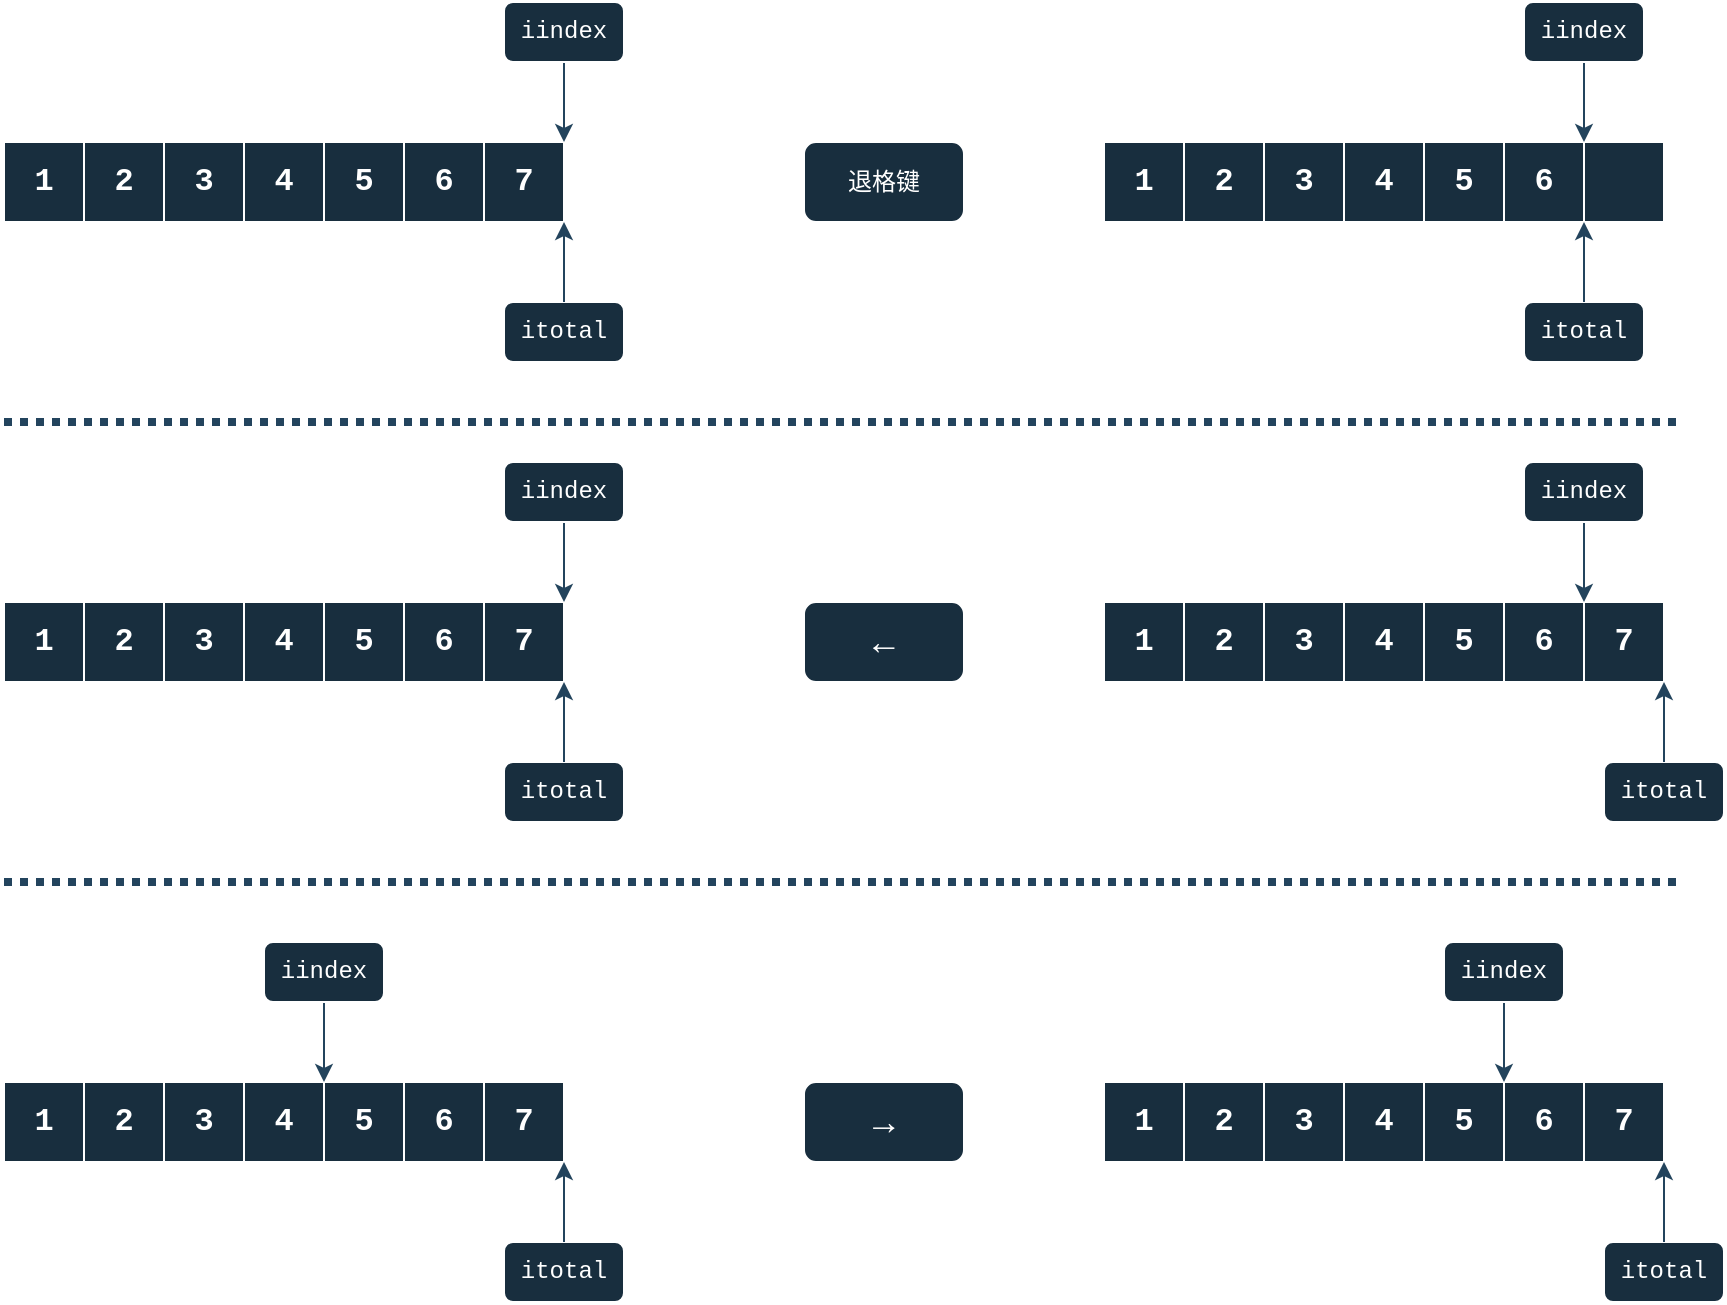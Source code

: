 <mxfile version="26.0.9" pages="2">
  <diagram name="光标控制" id="79_I5truPxdXqHkuWCTW">
    <mxGraphModel dx="1877" dy="621" grid="1" gridSize="10" guides="1" tooltips="1" connect="1" arrows="1" fold="1" page="1" pageScale="1" pageWidth="827" pageHeight="1169" math="0" shadow="0">
      <root>
        <mxCell id="0" />
        <mxCell id="1" parent="0" />
        <mxCell id="I5CgZRe3eb7UIdaAn-5N-1" value="1" style="rounded=0;whiteSpace=wrap;html=1;fontSize=16;fontFamily=Courier New;fontStyle=1;labelBackgroundColor=none;fillColor=#182E3E;strokeColor=#FFFFFF;fontColor=#FFFFFF;" parent="1" vertex="1">
          <mxGeometry y="80" width="40" height="40" as="geometry" />
        </mxCell>
        <mxCell id="I5CgZRe3eb7UIdaAn-5N-2" value="2" style="rounded=0;whiteSpace=wrap;html=1;fontSize=16;fontFamily=Courier New;fontStyle=1;labelBackgroundColor=none;fillColor=#182E3E;strokeColor=#FFFFFF;fontColor=#FFFFFF;" parent="1" vertex="1">
          <mxGeometry x="40" y="80" width="40" height="40" as="geometry" />
        </mxCell>
        <mxCell id="I5CgZRe3eb7UIdaAn-5N-3" value="3" style="rounded=0;whiteSpace=wrap;html=1;fontSize=16;fontFamily=Courier New;fontStyle=1;labelBackgroundColor=none;fillColor=#182E3E;strokeColor=#FFFFFF;fontColor=#FFFFFF;" parent="1" vertex="1">
          <mxGeometry x="80" y="80" width="40" height="40" as="geometry" />
        </mxCell>
        <mxCell id="I5CgZRe3eb7UIdaAn-5N-4" value="4" style="rounded=0;whiteSpace=wrap;html=1;fontSize=16;fontFamily=Courier New;fontStyle=1;labelBackgroundColor=none;fillColor=#182E3E;strokeColor=#FFFFFF;fontColor=#FFFFFF;" parent="1" vertex="1">
          <mxGeometry x="120" y="80" width="40" height="40" as="geometry" />
        </mxCell>
        <mxCell id="I5CgZRe3eb7UIdaAn-5N-5" value="5" style="rounded=0;whiteSpace=wrap;html=1;fontSize=16;fontFamily=Courier New;fontStyle=1;labelBackgroundColor=none;fillColor=#182E3E;strokeColor=#FFFFFF;fontColor=#FFFFFF;" parent="1" vertex="1">
          <mxGeometry x="160" y="80" width="40" height="40" as="geometry" />
        </mxCell>
        <mxCell id="I5CgZRe3eb7UIdaAn-5N-6" value="6" style="rounded=0;whiteSpace=wrap;html=1;fontSize=16;fontFamily=Courier New;fontStyle=1;labelBackgroundColor=none;fillColor=#182E3E;strokeColor=#FFFFFF;fontColor=#FFFFFF;" parent="1" vertex="1">
          <mxGeometry x="200" y="80" width="40" height="40" as="geometry" />
        </mxCell>
        <mxCell id="I5CgZRe3eb7UIdaAn-5N-7" value="7" style="rounded=0;whiteSpace=wrap;html=1;fontSize=16;fontFamily=Courier New;fontStyle=1;labelBackgroundColor=none;fillColor=#182E3E;strokeColor=#FFFFFF;fontColor=#FFFFFF;" parent="1" vertex="1">
          <mxGeometry x="240" y="80" width="40" height="40" as="geometry" />
        </mxCell>
        <mxCell id="I5CgZRe3eb7UIdaAn-5N-8" value="" style="endArrow=classic;html=1;rounded=0;labelBackgroundColor=none;strokeColor=#23445D;fontColor=default;" parent="1" edge="1">
          <mxGeometry width="50" height="50" relative="1" as="geometry">
            <mxPoint x="280" y="40" as="sourcePoint" />
            <mxPoint x="280" y="80" as="targetPoint" />
          </mxGeometry>
        </mxCell>
        <mxCell id="I5CgZRe3eb7UIdaAn-5N-9" value="iindex" style="rounded=1;whiteSpace=wrap;html=1;fontFamily=Courier New;labelBackgroundColor=none;fillColor=#182E3E;strokeColor=#FFFFFF;fontColor=#FFFFFF;" parent="1" vertex="1">
          <mxGeometry x="250" y="10" width="60" height="30" as="geometry" />
        </mxCell>
        <mxCell id="I5CgZRe3eb7UIdaAn-5N-10" value="itotal" style="rounded=1;whiteSpace=wrap;html=1;fontFamily=Courier New;labelBackgroundColor=none;fillColor=#182E3E;strokeColor=#FFFFFF;fontColor=#FFFFFF;" parent="1" vertex="1">
          <mxGeometry x="250" y="160" width="60" height="30" as="geometry" />
        </mxCell>
        <mxCell id="I5CgZRe3eb7UIdaAn-5N-11" value="" style="endArrow=classic;html=1;rounded=0;entryX=1;entryY=1;entryDx=0;entryDy=0;exitX=0.5;exitY=0;exitDx=0;exitDy=0;labelBackgroundColor=none;strokeColor=#23445D;fontColor=default;" parent="1" source="I5CgZRe3eb7UIdaAn-5N-10" target="I5CgZRe3eb7UIdaAn-5N-7" edge="1">
          <mxGeometry width="50" height="50" relative="1" as="geometry">
            <mxPoint x="200" y="150" as="sourcePoint" />
            <mxPoint x="200" y="190" as="targetPoint" />
          </mxGeometry>
        </mxCell>
        <mxCell id="I5CgZRe3eb7UIdaAn-5N-12" value="退格键" style="rounded=1;whiteSpace=wrap;html=1;labelBackgroundColor=none;fillColor=#182E3E;strokeColor=#FFFFFF;fontColor=#FFFFFF;" parent="1" vertex="1">
          <mxGeometry x="400" y="80" width="80" height="40" as="geometry" />
        </mxCell>
        <mxCell id="I5CgZRe3eb7UIdaAn-5N-13" value="1" style="rounded=0;whiteSpace=wrap;html=1;fontSize=16;fontFamily=Courier New;fontStyle=1;labelBackgroundColor=none;fillColor=#182E3E;strokeColor=#FFFFFF;fontColor=#FFFFFF;" parent="1" vertex="1">
          <mxGeometry x="550" y="80" width="40" height="40" as="geometry" />
        </mxCell>
        <mxCell id="I5CgZRe3eb7UIdaAn-5N-14" value="2" style="rounded=0;whiteSpace=wrap;html=1;fontSize=16;fontFamily=Courier New;fontStyle=1;labelBackgroundColor=none;fillColor=#182E3E;strokeColor=#FFFFFF;fontColor=#FFFFFF;" parent="1" vertex="1">
          <mxGeometry x="590" y="80" width="40" height="40" as="geometry" />
        </mxCell>
        <mxCell id="I5CgZRe3eb7UIdaAn-5N-15" value="3" style="rounded=0;whiteSpace=wrap;html=1;fontSize=16;fontFamily=Courier New;fontStyle=1;labelBackgroundColor=none;fillColor=#182E3E;strokeColor=#FFFFFF;fontColor=#FFFFFF;" parent="1" vertex="1">
          <mxGeometry x="630" y="80" width="40" height="40" as="geometry" />
        </mxCell>
        <mxCell id="I5CgZRe3eb7UIdaAn-5N-16" value="4" style="rounded=0;whiteSpace=wrap;html=1;fontSize=16;fontFamily=Courier New;fontStyle=1;labelBackgroundColor=none;fillColor=#182E3E;strokeColor=#FFFFFF;fontColor=#FFFFFF;" parent="1" vertex="1">
          <mxGeometry x="670" y="80" width="40" height="40" as="geometry" />
        </mxCell>
        <mxCell id="I5CgZRe3eb7UIdaAn-5N-17" value="5" style="rounded=0;whiteSpace=wrap;html=1;fontSize=16;fontFamily=Courier New;fontStyle=1;labelBackgroundColor=none;fillColor=#182E3E;strokeColor=#FFFFFF;fontColor=#FFFFFF;" parent="1" vertex="1">
          <mxGeometry x="710" y="80" width="40" height="40" as="geometry" />
        </mxCell>
        <mxCell id="I5CgZRe3eb7UIdaAn-5N-18" value="6" style="rounded=0;whiteSpace=wrap;html=1;fontSize=16;fontFamily=Courier New;fontStyle=1;labelBackgroundColor=none;fillColor=#182E3E;strokeColor=#FFFFFF;fontColor=#FFFFFF;" parent="1" vertex="1">
          <mxGeometry x="750" y="80" width="40" height="40" as="geometry" />
        </mxCell>
        <mxCell id="I5CgZRe3eb7UIdaAn-5N-19" value="" style="rounded=0;whiteSpace=wrap;html=1;fontSize=16;fontFamily=Courier New;fontStyle=1;labelBackgroundColor=none;fillColor=#182E3E;strokeColor=#FFFFFF;fontColor=#FFFFFF;" parent="1" vertex="1">
          <mxGeometry x="790" y="80" width="40" height="40" as="geometry" />
        </mxCell>
        <mxCell id="I5CgZRe3eb7UIdaAn-5N-20" value="" style="endArrow=classic;html=1;rounded=0;entryX=0;entryY=0;entryDx=0;entryDy=0;exitX=0.5;exitY=1;exitDx=0;exitDy=0;labelBackgroundColor=none;strokeColor=#23445D;fontColor=default;" parent="1" source="I5CgZRe3eb7UIdaAn-5N-21" target="I5CgZRe3eb7UIdaAn-5N-19" edge="1">
          <mxGeometry width="50" height="50" relative="1" as="geometry">
            <mxPoint x="827" y="40" as="sourcePoint" />
            <mxPoint x="827" y="80" as="targetPoint" />
          </mxGeometry>
        </mxCell>
        <mxCell id="I5CgZRe3eb7UIdaAn-5N-21" value="iindex" style="rounded=1;whiteSpace=wrap;html=1;fontFamily=Courier New;labelBackgroundColor=none;fillColor=#182E3E;strokeColor=#FFFFFF;fontColor=#FFFFFF;" parent="1" vertex="1">
          <mxGeometry x="760" y="10" width="60" height="30" as="geometry" />
        </mxCell>
        <mxCell id="I5CgZRe3eb7UIdaAn-5N-22" value="itotal" style="rounded=1;whiteSpace=wrap;html=1;fontFamily=Courier New;labelBackgroundColor=none;fillColor=#182E3E;strokeColor=#FFFFFF;fontColor=#FFFFFF;" parent="1" vertex="1">
          <mxGeometry x="760" y="160" width="60" height="30" as="geometry" />
        </mxCell>
        <mxCell id="I5CgZRe3eb7UIdaAn-5N-23" value="" style="endArrow=classic;html=1;rounded=0;entryX=0;entryY=1;entryDx=0;entryDy=0;exitX=0.5;exitY=0;exitDx=0;exitDy=0;labelBackgroundColor=none;strokeColor=#23445D;fontColor=default;" parent="1" source="I5CgZRe3eb7UIdaAn-5N-22" target="I5CgZRe3eb7UIdaAn-5N-19" edge="1">
          <mxGeometry width="50" height="50" relative="1" as="geometry">
            <mxPoint x="747" y="150" as="sourcePoint" />
            <mxPoint x="747" y="190" as="targetPoint" />
          </mxGeometry>
        </mxCell>
        <mxCell id="I5CgZRe3eb7UIdaAn-5N-24" value="1" style="rounded=0;whiteSpace=wrap;html=1;fontSize=16;fontFamily=Courier New;fontStyle=1;labelBackgroundColor=none;fillColor=#182E3E;strokeColor=#FFFFFF;fontColor=#FFFFFF;" parent="1" vertex="1">
          <mxGeometry y="310" width="40" height="40" as="geometry" />
        </mxCell>
        <mxCell id="I5CgZRe3eb7UIdaAn-5N-25" value="2" style="rounded=0;whiteSpace=wrap;html=1;fontSize=16;fontFamily=Courier New;fontStyle=1;labelBackgroundColor=none;fillColor=#182E3E;strokeColor=#FFFFFF;fontColor=#FFFFFF;" parent="1" vertex="1">
          <mxGeometry x="40" y="310" width="40" height="40" as="geometry" />
        </mxCell>
        <mxCell id="I5CgZRe3eb7UIdaAn-5N-26" value="3" style="rounded=0;whiteSpace=wrap;html=1;fontSize=16;fontFamily=Courier New;fontStyle=1;labelBackgroundColor=none;fillColor=#182E3E;strokeColor=#FFFFFF;fontColor=#FFFFFF;" parent="1" vertex="1">
          <mxGeometry x="80" y="310" width="40" height="40" as="geometry" />
        </mxCell>
        <mxCell id="I5CgZRe3eb7UIdaAn-5N-27" value="4" style="rounded=0;whiteSpace=wrap;html=1;fontSize=16;fontFamily=Courier New;fontStyle=1;labelBackgroundColor=none;fillColor=#182E3E;strokeColor=#FFFFFF;fontColor=#FFFFFF;" parent="1" vertex="1">
          <mxGeometry x="120" y="310" width="40" height="40" as="geometry" />
        </mxCell>
        <mxCell id="I5CgZRe3eb7UIdaAn-5N-28" value="5" style="rounded=0;whiteSpace=wrap;html=1;fontSize=16;fontFamily=Courier New;fontStyle=1;labelBackgroundColor=none;fillColor=#182E3E;strokeColor=#FFFFFF;fontColor=#FFFFFF;" parent="1" vertex="1">
          <mxGeometry x="160" y="310" width="40" height="40" as="geometry" />
        </mxCell>
        <mxCell id="I5CgZRe3eb7UIdaAn-5N-29" value="6" style="rounded=0;whiteSpace=wrap;html=1;fontSize=16;fontFamily=Courier New;fontStyle=1;labelBackgroundColor=none;fillColor=#182E3E;strokeColor=#FFFFFF;fontColor=#FFFFFF;" parent="1" vertex="1">
          <mxGeometry x="200" y="310" width="40" height="40" as="geometry" />
        </mxCell>
        <mxCell id="I5CgZRe3eb7UIdaAn-5N-30" value="7" style="rounded=0;whiteSpace=wrap;html=1;fontSize=16;fontFamily=Courier New;fontStyle=1;labelBackgroundColor=none;fillColor=#182E3E;strokeColor=#FFFFFF;fontColor=#FFFFFF;" parent="1" vertex="1">
          <mxGeometry x="240" y="310" width="40" height="40" as="geometry" />
        </mxCell>
        <mxCell id="I5CgZRe3eb7UIdaAn-5N-31" value="" style="endArrow=classic;html=1;rounded=0;labelBackgroundColor=none;strokeColor=#23445D;fontColor=default;" parent="1" edge="1">
          <mxGeometry width="50" height="50" relative="1" as="geometry">
            <mxPoint x="280" y="270" as="sourcePoint" />
            <mxPoint x="280" y="310" as="targetPoint" />
          </mxGeometry>
        </mxCell>
        <mxCell id="I5CgZRe3eb7UIdaAn-5N-32" value="iindex" style="rounded=1;whiteSpace=wrap;html=1;fontFamily=Courier New;labelBackgroundColor=none;fillColor=#182E3E;strokeColor=#FFFFFF;fontColor=#FFFFFF;" parent="1" vertex="1">
          <mxGeometry x="250" y="240" width="60" height="30" as="geometry" />
        </mxCell>
        <mxCell id="I5CgZRe3eb7UIdaAn-5N-33" value="itotal" style="rounded=1;whiteSpace=wrap;html=1;fontFamily=Courier New;labelBackgroundColor=none;fillColor=#182E3E;strokeColor=#FFFFFF;fontColor=#FFFFFF;" parent="1" vertex="1">
          <mxGeometry x="250" y="390" width="60" height="30" as="geometry" />
        </mxCell>
        <mxCell id="I5CgZRe3eb7UIdaAn-5N-34" value="" style="endArrow=classic;html=1;rounded=0;entryX=1;entryY=1;entryDx=0;entryDy=0;exitX=0.5;exitY=0;exitDx=0;exitDy=0;labelBackgroundColor=none;strokeColor=#23445D;fontColor=default;" parent="1" source="I5CgZRe3eb7UIdaAn-5N-33" target="I5CgZRe3eb7UIdaAn-5N-30" edge="1">
          <mxGeometry width="50" height="50" relative="1" as="geometry">
            <mxPoint x="200" y="380" as="sourcePoint" />
            <mxPoint x="200" y="420" as="targetPoint" />
          </mxGeometry>
        </mxCell>
        <mxCell id="I5CgZRe3eb7UIdaAn-5N-35" value="←" style="rounded=1;whiteSpace=wrap;html=1;fontSize=18;labelBackgroundColor=none;fillColor=#182E3E;strokeColor=#FFFFFF;fontColor=#FFFFFF;" parent="1" vertex="1">
          <mxGeometry x="400" y="310" width="80" height="40" as="geometry" />
        </mxCell>
        <mxCell id="I5CgZRe3eb7UIdaAn-5N-36" value="1" style="rounded=0;whiteSpace=wrap;html=1;fontSize=16;fontFamily=Courier New;fontStyle=1;labelBackgroundColor=none;fillColor=#182E3E;strokeColor=#FFFFFF;fontColor=#FFFFFF;" parent="1" vertex="1">
          <mxGeometry x="550" y="310" width="40" height="40" as="geometry" />
        </mxCell>
        <mxCell id="I5CgZRe3eb7UIdaAn-5N-37" value="2" style="rounded=0;whiteSpace=wrap;html=1;fontSize=16;fontFamily=Courier New;fontStyle=1;labelBackgroundColor=none;fillColor=#182E3E;strokeColor=#FFFFFF;fontColor=#FFFFFF;" parent="1" vertex="1">
          <mxGeometry x="590" y="310" width="40" height="40" as="geometry" />
        </mxCell>
        <mxCell id="I5CgZRe3eb7UIdaAn-5N-38" value="3" style="rounded=0;whiteSpace=wrap;html=1;fontSize=16;fontFamily=Courier New;fontStyle=1;labelBackgroundColor=none;fillColor=#182E3E;strokeColor=#FFFFFF;fontColor=#FFFFFF;" parent="1" vertex="1">
          <mxGeometry x="630" y="310" width="40" height="40" as="geometry" />
        </mxCell>
        <mxCell id="I5CgZRe3eb7UIdaAn-5N-39" value="4" style="rounded=0;whiteSpace=wrap;html=1;fontSize=16;fontFamily=Courier New;fontStyle=1;labelBackgroundColor=none;fillColor=#182E3E;strokeColor=#FFFFFF;fontColor=#FFFFFF;" parent="1" vertex="1">
          <mxGeometry x="670" y="310" width="40" height="40" as="geometry" />
        </mxCell>
        <mxCell id="I5CgZRe3eb7UIdaAn-5N-40" value="5" style="rounded=0;whiteSpace=wrap;html=1;fontSize=16;fontFamily=Courier New;fontStyle=1;labelBackgroundColor=none;fillColor=#182E3E;strokeColor=#FFFFFF;fontColor=#FFFFFF;" parent="1" vertex="1">
          <mxGeometry x="710" y="310" width="40" height="40" as="geometry" />
        </mxCell>
        <mxCell id="I5CgZRe3eb7UIdaAn-5N-41" value="6" style="rounded=0;whiteSpace=wrap;html=1;fontSize=16;fontFamily=Courier New;fontStyle=1;labelBackgroundColor=none;fillColor=#182E3E;strokeColor=#FFFFFF;fontColor=#FFFFFF;" parent="1" vertex="1">
          <mxGeometry x="750" y="310" width="40" height="40" as="geometry" />
        </mxCell>
        <mxCell id="I5CgZRe3eb7UIdaAn-5N-42" value="7" style="rounded=0;whiteSpace=wrap;html=1;fontSize=16;fontFamily=Courier New;fontStyle=1;labelBackgroundColor=none;fillColor=#182E3E;strokeColor=#FFFFFF;fontColor=#FFFFFF;" parent="1" vertex="1">
          <mxGeometry x="790" y="310" width="40" height="40" as="geometry" />
        </mxCell>
        <mxCell id="I5CgZRe3eb7UIdaAn-5N-43" value="" style="endArrow=classic;html=1;rounded=0;entryX=0;entryY=0;entryDx=0;entryDy=0;exitX=0.5;exitY=1;exitDx=0;exitDy=0;labelBackgroundColor=none;strokeColor=#23445D;fontColor=default;" parent="1" source="I5CgZRe3eb7UIdaAn-5N-44" target="I5CgZRe3eb7UIdaAn-5N-42" edge="1">
          <mxGeometry width="50" height="50" relative="1" as="geometry">
            <mxPoint x="827" y="270" as="sourcePoint" />
            <mxPoint x="827" y="310" as="targetPoint" />
          </mxGeometry>
        </mxCell>
        <mxCell id="I5CgZRe3eb7UIdaAn-5N-44" value="iindex" style="rounded=1;whiteSpace=wrap;html=1;fontFamily=Courier New;labelBackgroundColor=none;fillColor=#182E3E;strokeColor=#FFFFFF;fontColor=#FFFFFF;" parent="1" vertex="1">
          <mxGeometry x="760" y="240" width="60" height="30" as="geometry" />
        </mxCell>
        <mxCell id="I5CgZRe3eb7UIdaAn-5N-45" value="itotal" style="rounded=1;whiteSpace=wrap;html=1;fontFamily=Courier New;labelBackgroundColor=none;fillColor=#182E3E;strokeColor=#FFFFFF;fontColor=#FFFFFF;" parent="1" vertex="1">
          <mxGeometry x="800" y="390" width="60" height="30" as="geometry" />
        </mxCell>
        <mxCell id="I5CgZRe3eb7UIdaAn-5N-46" value="" style="endArrow=classic;html=1;rounded=0;entryX=1;entryY=1;entryDx=0;entryDy=0;exitX=0.5;exitY=0;exitDx=0;exitDy=0;labelBackgroundColor=none;strokeColor=#23445D;fontColor=default;" parent="1" source="I5CgZRe3eb7UIdaAn-5N-45" target="I5CgZRe3eb7UIdaAn-5N-42" edge="1">
          <mxGeometry width="50" height="50" relative="1" as="geometry">
            <mxPoint x="747" y="380" as="sourcePoint" />
            <mxPoint x="747" y="420" as="targetPoint" />
            <Array as="points" />
          </mxGeometry>
        </mxCell>
        <mxCell id="I5CgZRe3eb7UIdaAn-5N-47" value="1" style="rounded=0;whiteSpace=wrap;html=1;fontSize=16;fontFamily=Courier New;fontStyle=1;labelBackgroundColor=none;fillColor=#182E3E;strokeColor=#FFFFFF;fontColor=#FFFFFF;" parent="1" vertex="1">
          <mxGeometry y="550" width="40" height="40" as="geometry" />
        </mxCell>
        <mxCell id="I5CgZRe3eb7UIdaAn-5N-48" value="2" style="rounded=0;whiteSpace=wrap;html=1;fontSize=16;fontFamily=Courier New;fontStyle=1;labelBackgroundColor=none;fillColor=#182E3E;strokeColor=#FFFFFF;fontColor=#FFFFFF;" parent="1" vertex="1">
          <mxGeometry x="40" y="550" width="40" height="40" as="geometry" />
        </mxCell>
        <mxCell id="I5CgZRe3eb7UIdaAn-5N-49" value="3" style="rounded=0;whiteSpace=wrap;html=1;fontSize=16;fontFamily=Courier New;fontStyle=1;labelBackgroundColor=none;fillColor=#182E3E;strokeColor=#FFFFFF;fontColor=#FFFFFF;" parent="1" vertex="1">
          <mxGeometry x="80" y="550" width="40" height="40" as="geometry" />
        </mxCell>
        <mxCell id="I5CgZRe3eb7UIdaAn-5N-50" value="4" style="rounded=0;whiteSpace=wrap;html=1;fontSize=16;fontFamily=Courier New;fontStyle=1;labelBackgroundColor=none;fillColor=#182E3E;strokeColor=#FFFFFF;fontColor=#FFFFFF;" parent="1" vertex="1">
          <mxGeometry x="120" y="550" width="40" height="40" as="geometry" />
        </mxCell>
        <mxCell id="I5CgZRe3eb7UIdaAn-5N-51" value="5" style="rounded=0;whiteSpace=wrap;html=1;fontSize=16;fontFamily=Courier New;fontStyle=1;labelBackgroundColor=none;fillColor=#182E3E;strokeColor=#FFFFFF;fontColor=#FFFFFF;" parent="1" vertex="1">
          <mxGeometry x="160" y="550" width="40" height="40" as="geometry" />
        </mxCell>
        <mxCell id="I5CgZRe3eb7UIdaAn-5N-52" value="6" style="rounded=0;whiteSpace=wrap;html=1;fontSize=16;fontFamily=Courier New;fontStyle=1;labelBackgroundColor=none;fillColor=#182E3E;strokeColor=#FFFFFF;fontColor=#FFFFFF;" parent="1" vertex="1">
          <mxGeometry x="200" y="550" width="40" height="40" as="geometry" />
        </mxCell>
        <mxCell id="I5CgZRe3eb7UIdaAn-5N-53" value="7" style="rounded=0;whiteSpace=wrap;html=1;fontSize=16;fontFamily=Courier New;fontStyle=1;labelBackgroundColor=none;fillColor=#182E3E;strokeColor=#FFFFFF;fontColor=#FFFFFF;" parent="1" vertex="1">
          <mxGeometry x="240" y="550" width="40" height="40" as="geometry" />
        </mxCell>
        <mxCell id="I5CgZRe3eb7UIdaAn-5N-54" value="" style="endArrow=classic;html=1;rounded=0;labelBackgroundColor=none;strokeColor=#23445D;fontColor=default;" parent="1" edge="1">
          <mxGeometry width="50" height="50" relative="1" as="geometry">
            <mxPoint x="160" y="510" as="sourcePoint" />
            <mxPoint x="160" y="550" as="targetPoint" />
          </mxGeometry>
        </mxCell>
        <mxCell id="I5CgZRe3eb7UIdaAn-5N-55" value="iindex" style="rounded=1;whiteSpace=wrap;html=1;fontFamily=Courier New;labelBackgroundColor=none;fillColor=#182E3E;strokeColor=#FFFFFF;fontColor=#FFFFFF;" parent="1" vertex="1">
          <mxGeometry x="130" y="480" width="60" height="30" as="geometry" />
        </mxCell>
        <mxCell id="I5CgZRe3eb7UIdaAn-5N-56" value="itotal" style="rounded=1;whiteSpace=wrap;html=1;fontFamily=Courier New;labelBackgroundColor=none;fillColor=#182E3E;strokeColor=#FFFFFF;fontColor=#FFFFFF;" parent="1" vertex="1">
          <mxGeometry x="250" y="630" width="60" height="30" as="geometry" />
        </mxCell>
        <mxCell id="I5CgZRe3eb7UIdaAn-5N-57" value="" style="endArrow=classic;html=1;rounded=0;entryX=1;entryY=1;entryDx=0;entryDy=0;exitX=0.5;exitY=0;exitDx=0;exitDy=0;labelBackgroundColor=none;strokeColor=#23445D;fontColor=default;" parent="1" source="I5CgZRe3eb7UIdaAn-5N-56" target="I5CgZRe3eb7UIdaAn-5N-53" edge="1">
          <mxGeometry width="50" height="50" relative="1" as="geometry">
            <mxPoint x="200" y="620" as="sourcePoint" />
            <mxPoint x="200" y="660" as="targetPoint" />
          </mxGeometry>
        </mxCell>
        <mxCell id="I5CgZRe3eb7UIdaAn-5N-58" value="→" style="rounded=1;whiteSpace=wrap;html=1;fontSize=18;labelBackgroundColor=none;fillColor=#182E3E;strokeColor=#FFFFFF;fontColor=#FFFFFF;" parent="1" vertex="1">
          <mxGeometry x="400" y="550" width="80" height="40" as="geometry" />
        </mxCell>
        <mxCell id="I5CgZRe3eb7UIdaAn-5N-59" value="1" style="rounded=0;whiteSpace=wrap;html=1;fontSize=16;fontFamily=Courier New;fontStyle=1;labelBackgroundColor=none;fillColor=#182E3E;strokeColor=#FFFFFF;fontColor=#FFFFFF;" parent="1" vertex="1">
          <mxGeometry x="550" y="550" width="40" height="40" as="geometry" />
        </mxCell>
        <mxCell id="I5CgZRe3eb7UIdaAn-5N-60" value="2" style="rounded=0;whiteSpace=wrap;html=1;fontSize=16;fontFamily=Courier New;fontStyle=1;labelBackgroundColor=none;fillColor=#182E3E;strokeColor=#FFFFFF;fontColor=#FFFFFF;" parent="1" vertex="1">
          <mxGeometry x="590" y="550" width="40" height="40" as="geometry" />
        </mxCell>
        <mxCell id="I5CgZRe3eb7UIdaAn-5N-61" value="3" style="rounded=0;whiteSpace=wrap;html=1;fontSize=16;fontFamily=Courier New;fontStyle=1;labelBackgroundColor=none;fillColor=#182E3E;strokeColor=#FFFFFF;fontColor=#FFFFFF;" parent="1" vertex="1">
          <mxGeometry x="630" y="550" width="40" height="40" as="geometry" />
        </mxCell>
        <mxCell id="I5CgZRe3eb7UIdaAn-5N-62" value="4" style="rounded=0;whiteSpace=wrap;html=1;fontSize=16;fontFamily=Courier New;fontStyle=1;labelBackgroundColor=none;fillColor=#182E3E;strokeColor=#FFFFFF;fontColor=#FFFFFF;" parent="1" vertex="1">
          <mxGeometry x="670" y="550" width="40" height="40" as="geometry" />
        </mxCell>
        <mxCell id="I5CgZRe3eb7UIdaAn-5N-63" value="5" style="rounded=0;whiteSpace=wrap;html=1;fontSize=16;fontFamily=Courier New;fontStyle=1;labelBackgroundColor=none;fillColor=#182E3E;strokeColor=#FFFFFF;fontColor=#FFFFFF;" parent="1" vertex="1">
          <mxGeometry x="710" y="550" width="40" height="40" as="geometry" />
        </mxCell>
        <mxCell id="I5CgZRe3eb7UIdaAn-5N-64" value="6" style="rounded=0;whiteSpace=wrap;html=1;fontSize=16;fontFamily=Courier New;fontStyle=1;labelBackgroundColor=none;fillColor=#182E3E;strokeColor=#FFFFFF;fontColor=#FFFFFF;" parent="1" vertex="1">
          <mxGeometry x="750" y="550" width="40" height="40" as="geometry" />
        </mxCell>
        <mxCell id="I5CgZRe3eb7UIdaAn-5N-65" value="7" style="rounded=0;whiteSpace=wrap;html=1;fontSize=16;fontFamily=Courier New;fontStyle=1;labelBackgroundColor=none;fillColor=#182E3E;strokeColor=#FFFFFF;fontColor=#FFFFFF;" parent="1" vertex="1">
          <mxGeometry x="790" y="550" width="40" height="40" as="geometry" />
        </mxCell>
        <mxCell id="I5CgZRe3eb7UIdaAn-5N-66" value="" style="endArrow=classic;html=1;rounded=0;entryX=0;entryY=0;entryDx=0;entryDy=0;exitX=0.5;exitY=1;exitDx=0;exitDy=0;labelBackgroundColor=none;strokeColor=#23445D;fontColor=default;" parent="1" source="I5CgZRe3eb7UIdaAn-5N-67" edge="1">
          <mxGeometry width="50" height="50" relative="1" as="geometry">
            <mxPoint x="790" y="510" as="sourcePoint" />
            <mxPoint x="750" y="550" as="targetPoint" />
          </mxGeometry>
        </mxCell>
        <mxCell id="I5CgZRe3eb7UIdaAn-5N-67" value="iindex" style="rounded=1;whiteSpace=wrap;html=1;fontFamily=Courier New;labelBackgroundColor=none;fillColor=#182E3E;strokeColor=#FFFFFF;fontColor=#FFFFFF;" parent="1" vertex="1">
          <mxGeometry x="720" y="480" width="60" height="30" as="geometry" />
        </mxCell>
        <mxCell id="I5CgZRe3eb7UIdaAn-5N-68" value="itotal" style="rounded=1;whiteSpace=wrap;html=1;fontFamily=Courier New;labelBackgroundColor=none;fillColor=#182E3E;strokeColor=#FFFFFF;fontColor=#FFFFFF;" parent="1" vertex="1">
          <mxGeometry x="800" y="630" width="60" height="30" as="geometry" />
        </mxCell>
        <mxCell id="I5CgZRe3eb7UIdaAn-5N-69" value="" style="endArrow=classic;html=1;rounded=0;entryX=1;entryY=1;entryDx=0;entryDy=0;exitX=0.5;exitY=0;exitDx=0;exitDy=0;labelBackgroundColor=none;strokeColor=#23445D;fontColor=default;" parent="1" source="I5CgZRe3eb7UIdaAn-5N-68" target="I5CgZRe3eb7UIdaAn-5N-65" edge="1">
          <mxGeometry width="50" height="50" relative="1" as="geometry">
            <mxPoint x="747" y="620" as="sourcePoint" />
            <mxPoint x="747" y="660" as="targetPoint" />
            <Array as="points" />
          </mxGeometry>
        </mxCell>
        <mxCell id="I5CgZRe3eb7UIdaAn-5N-71" value="" style="endArrow=none;dashed=1;html=1;dashPattern=1 1;strokeWidth=4;rounded=0;strokeColor=#23445D;" parent="1" edge="1">
          <mxGeometry width="50" height="50" relative="1" as="geometry">
            <mxPoint y="220" as="sourcePoint" />
            <mxPoint x="840" y="220" as="targetPoint" />
          </mxGeometry>
        </mxCell>
        <mxCell id="I5CgZRe3eb7UIdaAn-5N-72" value="" style="endArrow=none;dashed=1;html=1;dashPattern=1 1;strokeWidth=4;rounded=0;strokeColor=#23445D;" parent="1" edge="1">
          <mxGeometry width="50" height="50" relative="1" as="geometry">
            <mxPoint y="450" as="sourcePoint" />
            <mxPoint x="840" y="450" as="targetPoint" />
          </mxGeometry>
        </mxCell>
      </root>
    </mxGraphModel>
  </diagram>
  <diagram id="FNkjWUArGmn0IhyFflFV" name="历史命令">
    <mxGraphModel dx="600" dy="355" grid="1" gridSize="10" guides="1" tooltips="1" connect="1" arrows="1" fold="1" page="1" pageScale="1" pageWidth="827" pageHeight="1169" math="0" shadow="0">
      <root>
        <mxCell id="0" />
        <mxCell id="1" parent="0" />
        <mxCell id="FQhMOAHh3xsxzTAA_P1i-1" value="“”" style="rounded=0;whiteSpace=wrap;html=1;fontFamily=Courier New;" vertex="1" parent="1">
          <mxGeometry y="170" width="120" height="30" as="geometry" />
        </mxCell>
        <mxCell id="FQhMOAHh3xsxzTAA_P1i-2" value="“help”" style="rounded=0;whiteSpace=wrap;html=1;fontFamily=Courier New;" vertex="1" parent="1">
          <mxGeometry x="160" y="140" width="120" height="30" as="geometry" />
        </mxCell>
        <mxCell id="FQhMOAHh3xsxzTAA_P1i-4" value="“”" style="rounded=0;whiteSpace=wrap;html=1;fontFamily=Courier New;" vertex="1" parent="1">
          <mxGeometry x="320" y="170" width="120" height="30" as="geometry" />
        </mxCell>
        <mxCell id="FQhMOAHh3xsxzTAA_P1i-5" value="“help”" style="rounded=0;whiteSpace=wrap;html=1;fontFamily=Courier New;" vertex="1" parent="1">
          <mxGeometry x="320" y="110" width="120" height="30" as="geometry" />
        </mxCell>
        <mxCell id="FQhMOAHh3xsxzTAA_P1i-6" value="“ls /”" style="rounded=0;whiteSpace=wrap;html=1;fontFamily=Courier New;" vertex="1" parent="1">
          <mxGeometry x="320" y="140" width="120" height="30" as="geometry" />
        </mxCell>
        <mxCell id="FQhMOAHh3xsxzTAA_P1i-7" value="“”" style="rounded=0;whiteSpace=wrap;html=1;fontFamily=Courier New;" vertex="1" parent="1">
          <mxGeometry x="160" y="170" width="120" height="30" as="geometry" />
        </mxCell>
        <mxCell id="FQhMOAHh3xsxzTAA_P1i-8" value="“”" style="rounded=0;whiteSpace=wrap;html=1;fontFamily=Courier New;" vertex="1" parent="1">
          <mxGeometry x="480" y="170" width="120" height="30" as="geometry" />
        </mxCell>
        <mxCell id="FQhMOAHh3xsxzTAA_P1i-9" value="“help”" style="rounded=0;whiteSpace=wrap;html=1;fontFamily=Courier New;" vertex="1" parent="1">
          <mxGeometry x="480" y="80" width="120" height="30" as="geometry" />
        </mxCell>
        <mxCell id="FQhMOAHh3xsxzTAA_P1i-10" value="“ls /”" style="rounded=0;whiteSpace=wrap;html=1;fontFamily=Courier New;" vertex="1" parent="1">
          <mxGeometry x="480" y="110" width="120" height="30" as="geometry" />
        </mxCell>
        <mxCell id="FQhMOAHh3xsxzTAA_P1i-11" value="“echo hello”" style="rounded=0;whiteSpace=wrap;html=1;fontFamily=Courier New;" vertex="1" parent="1">
          <mxGeometry x="480" y="140" width="120" height="30" as="geometry" />
        </mxCell>
      </root>
    </mxGraphModel>
  </diagram>
</mxfile>
